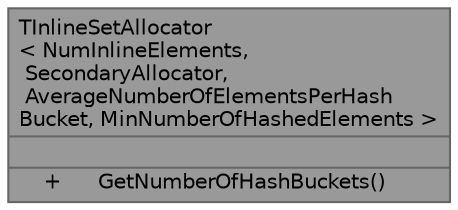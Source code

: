 digraph "TInlineSetAllocator&lt; NumInlineElements, SecondaryAllocator, AverageNumberOfElementsPerHashBucket, MinNumberOfHashedElements &gt;"
{
 // INTERACTIVE_SVG=YES
 // LATEX_PDF_SIZE
  bgcolor="transparent";
  edge [fontname=Helvetica,fontsize=10,labelfontname=Helvetica,labelfontsize=10];
  node [fontname=Helvetica,fontsize=10,shape=box,height=0.2,width=0.4];
  Node1 [id="Node000001",shape=plain,label=<<TABLE CELLBORDER="0" BORDER="1"><TR><TD COLSPAN="2" CELLPADDING="1" CELLSPACING="0">TInlineSetAllocator<BR ALIGN="LEFT"/>&lt; NumInlineElements,<BR ALIGN="LEFT"/> SecondaryAllocator,<BR ALIGN="LEFT"/> AverageNumberOfElementsPerHash<BR ALIGN="LEFT"/>Bucket, MinNumberOfHashedElements &gt;</TD></TR>
<HR/>
<TR><TD COLSPAN="2" CELLPADDING="1" CELLSPACING="0">&nbsp;</TD></TR>
<HR/>
<TR><TD VALIGN="top" CELLPADDING="1" CELLSPACING="0">+</TD><TD VALIGN="top" ALIGN="LEFT" CELLPADDING="1" CELLSPACING="0">GetNumberOfHashBuckets()<BR ALIGN="LEFT"/></TD></TR>
</TABLE>>
,height=0.2,width=0.4,color="gray40", fillcolor="grey60", style="filled", fontcolor="black",tooltip="An inline set allocator that allows sizing of the inline allocations for a set number of elements."];
}
